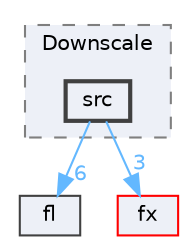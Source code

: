 digraph "/home/runner/work/FastLED/FastLED/examples/Downscale/src"
{
 // INTERACTIVE_SVG=YES
 // LATEX_PDF_SIZE
  bgcolor="transparent";
  edge [fontname=Helvetica,fontsize=10,labelfontname=Helvetica,labelfontsize=10];
  node [fontname=Helvetica,fontsize=10,shape=box,height=0.2,width=0.4];
  compound=true
  subgraph clusterdir_29d9c090f44fce728f90f89a516ab45d {
    graph [ bgcolor="#edf0f7", pencolor="grey50", label="Downscale", fontname=Helvetica,fontsize=10 style="filled,dashed", URL="dir_29d9c090f44fce728f90f89a516ab45d.html",tooltip=""]
  dir_ed1b7725aa4f19caacc7249464d7d333 [label="src", fillcolor="#edf0f7", color="grey25", style="filled,bold", URL="dir_ed1b7725aa4f19caacc7249464d7d333.html",tooltip=""];
  }
  dir_4d1829fa9bd13d7db71e765b2707b248 [label="fl", fillcolor="#edf0f7", color="grey25", style="filled", URL="dir_4d1829fa9bd13d7db71e765b2707b248.html",tooltip=""];
  dir_acbb946b833f21b16ec30aa21c4c3a72 [label="fx", fillcolor="#edf0f7", color="red", style="filled", URL="dir_acbb946b833f21b16ec30aa21c4c3a72.html",tooltip=""];
  dir_ed1b7725aa4f19caacc7249464d7d333->dir_4d1829fa9bd13d7db71e765b2707b248 [headlabel="6", labeldistance=1.5 headhref="dir_000094_000042.html" href="dir_000094_000042.html" color="steelblue1" fontcolor="steelblue1"];
  dir_ed1b7725aa4f19caacc7249464d7d333->dir_acbb946b833f21b16ec30aa21c4c3a72 [headlabel="3", labeldistance=1.5 headhref="dir_000094_000044.html" href="dir_000094_000044.html" color="steelblue1" fontcolor="steelblue1"];
}
